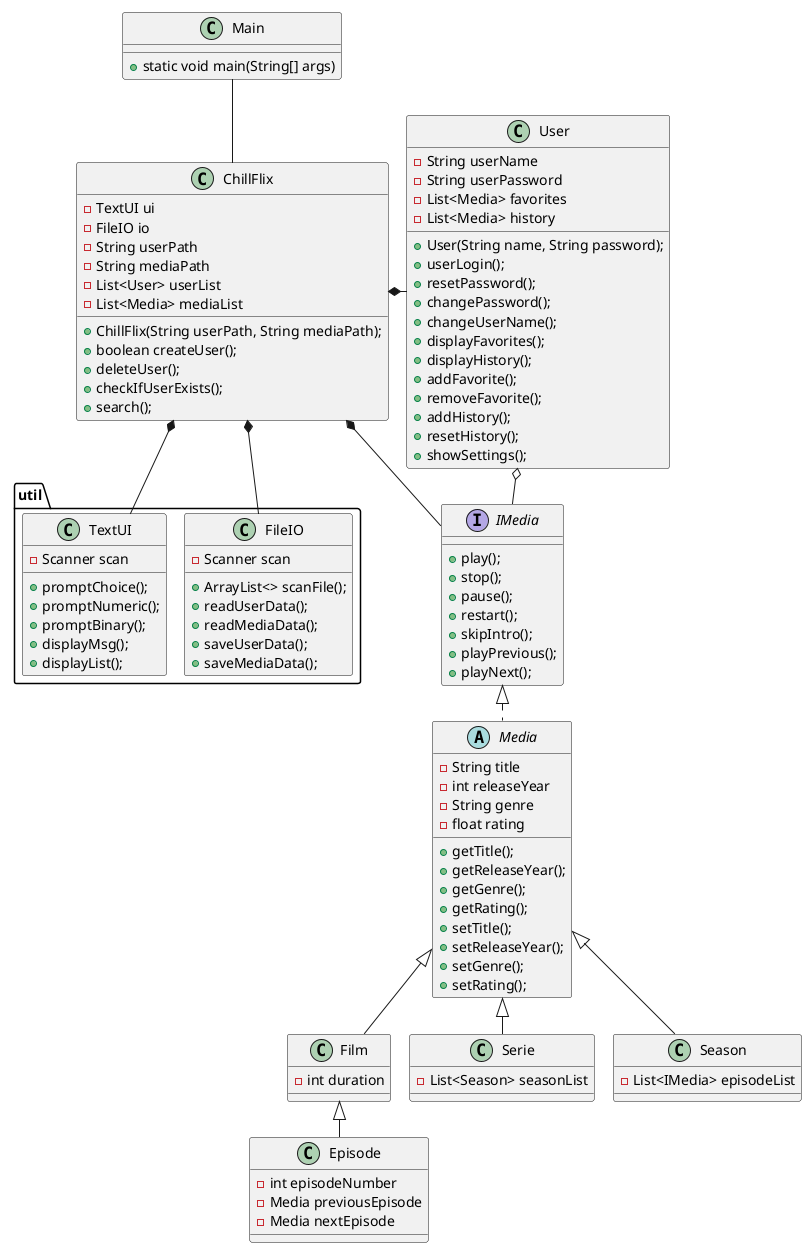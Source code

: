 @startuml
'https://plantuml.com/class-diagram
!pragma layout smetana

Class Main{
+static void main(String[] args)
}

Class ChillFlix{
-TextUI ui
-FileIO io
-String userPath
-String mediaPath
-List<User> userList
-List<Media> mediaList
+ChillFlix(String userPath, String mediaPath);
+boolean createUser();
+deleteUser();
+checkIfUserExists();
+search();
}

package util {
Class FileIO{
-Scanner scan
+ArrayList<> scanFile();
+readUserData();
+readMediaData();
+saveUserData();
+saveMediaData();
}

Class TextUI{
-Scanner scan
+promptChoice();
+promptNumeric();
+promptBinary();
+displayMsg();
+displayList();

}
}

Class User{
-String userName
-String userPassword
-List<Media> favorites
-List<Media> history
+User(String name, String password);
+userLogin();
+resetPassword();
+changePassword();
+changeUserName();
+displayFavorites();
+displayHistory();
+addFavorite();
+removeFavorite();
+addHistory();
+resetHistory();
+showSettings();
}

Interface IMedia{
+play();
+stop();
+pause();
+restart();
+skipIntro();
+playPrevious();
+playNext();
}
abstract Class Media{
-String title
-int releaseYear
-String genre
-float rating
+getTitle();
+getReleaseYear();
+getGenre();
+getRating();
+setTitle();
+setReleaseYear();
+setGenre();
+setRating();
}

Class Film {
-int duration
}

Class Serie{
-List<Season> seasonList
}
Class Season{
-List<IMedia> episodeList
}

Class Episode{
-int episodeNumber
-Media previousEpisode
-Media nextEpisode
}

Film <|-- Episode
Media <|-- Film
Media <|-- Serie
Media <|-- Season
IMedia <|.. Media
ChillFlix *- User
ChillFlix *-- IMedia
ChillFlix *-- FileIO
ChillFlix *-- TextUI
Main -- ChillFlix
User o- IMedia

@enduml

implements ..|>
extends <|-- (is-a)
composition *-- (must-have)
Aggregation o-- (can-have)
Associering <--